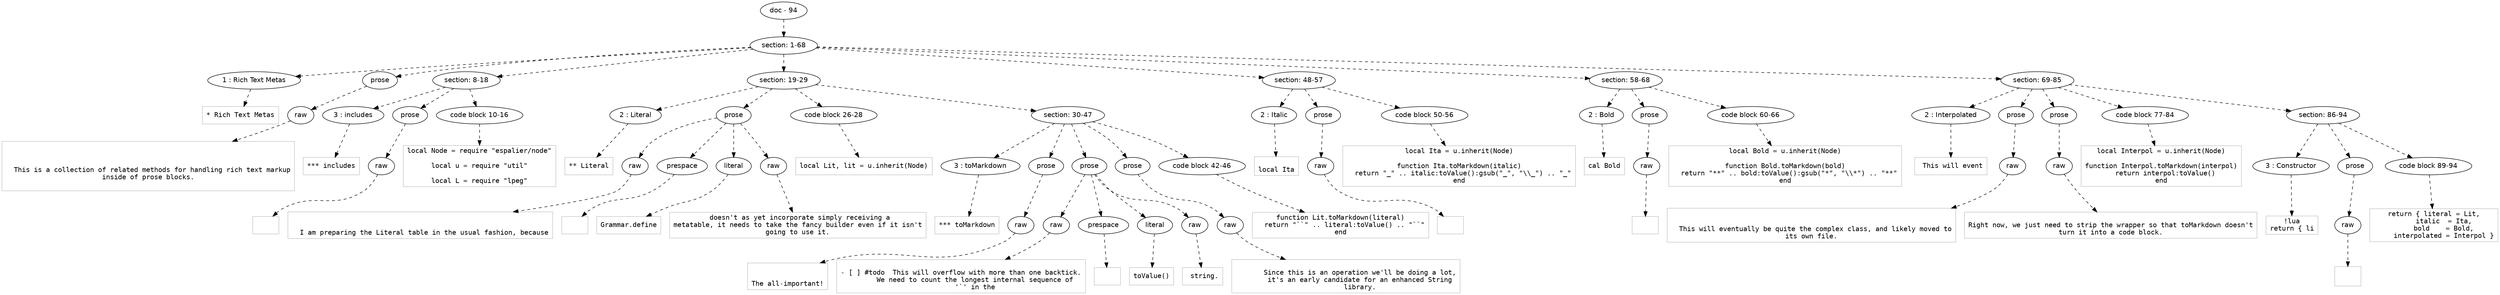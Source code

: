 digraph lpegNode {

node [fontname=Helvetica]
edge [style=dashed]

doc_0 [label="doc - 94"]


doc_0 -> { section_1}
{rank=same; section_1}

section_1 [label="section: 1-68"]


// END RANK doc_0

section_1 -> { header_2 prose_3 section_4 section_5 section_6 section_7 section_8}
{rank=same; header_2 prose_3 section_4 section_5 section_6 section_7 section_8}

header_2 [label="1 : Rich Text Metas"]

prose_3 [label="prose"]

section_4 [label="section: 8-18"]

section_5 [label="section: 19-29"]

section_6 [label="section: 48-57"]

section_7 [label="section: 58-68"]

section_8 [label="section: 69-85"]


// END RANK section_1

header_2 -> leaf_9
leaf_9  [color=Gray,shape=rectangle,fontname=Inconsolata,label="* Rich Text Metas"]
// END RANK header_2

prose_3 -> { raw_10}
{rank=same; raw_10}

raw_10 [label="raw"]


// END RANK prose_3

raw_10 -> leaf_11
leaf_11  [color=Gray,shape=rectangle,fontname=Inconsolata,label="


  This is a collection of related methods for handling rich text markup
inside of prose blocks.

"]
// END RANK raw_10

section_4 -> { header_12 prose_13 codeblock_14}
{rank=same; header_12 prose_13 codeblock_14}

header_12 [label="3 : includes"]

prose_13 [label="prose"]

codeblock_14 [label="code block 10-16"]


// END RANK section_4

header_12 -> leaf_15
leaf_15  [color=Gray,shape=rectangle,fontname=Inconsolata,label="*** includes"]
// END RANK header_12

prose_13 -> { raw_16}
{rank=same; raw_16}

raw_16 [label="raw"]


// END RANK prose_13

raw_16 -> leaf_17
leaf_17  [color=Gray,shape=rectangle,fontname=Inconsolata,label="
"]
// END RANK raw_16

codeblock_14 -> leaf_18
leaf_18  [color=Gray,shape=rectangle,fontname=Inconsolata,label="local Node = require \"espalier/node\"

local u = require \"util\"

local L = require \"lpeg\""]
// END RANK codeblock_14

section_5 -> { header_19 prose_20 codeblock_21 section_22}
{rank=same; header_19 prose_20 codeblock_21 section_22}

header_19 [label="2 : Literal"]

prose_20 [label="prose"]

codeblock_21 [label="code block 26-28"]

section_22 [label="section: 30-47"]


// END RANK section_5

header_19 -> leaf_23
leaf_23  [color=Gray,shape=rectangle,fontname=Inconsolata,label="** Literal"]
// END RANK header_19

prose_20 -> { raw_24 prespace_25 literal_26 raw_27}
{rank=same; raw_24 prespace_25 literal_26 raw_27}

raw_24 [label="raw"]

prespace_25 [label="prespace"]

literal_26 [label="literal"]

raw_27 [label="raw"]


// END RANK prose_20

raw_24 -> leaf_28
leaf_28  [color=Gray,shape=rectangle,fontname=Inconsolata,label="

  I am preparing the Literal table in the usual fashion, because"]
// END RANK raw_24

prespace_25 -> leaf_29
leaf_29  [color=Gray,shape=rectangle,fontname=Inconsolata,label=""]
// END RANK prespace_25

literal_26 -> leaf_30
leaf_30  [color=Gray,shape=rectangle,fontname=Inconsolata,label="Grammar.define"]
// END RANK literal_26

raw_27 -> leaf_31
leaf_31  [color=Gray,shape=rectangle,fontname=Inconsolata,label=" doesn't as yet incorporate simply receiving a
metatable, it needs to take the fancy builder even if it isn't
going to use it.
"]
// END RANK raw_27

codeblock_21 -> leaf_32
leaf_32  [color=Gray,shape=rectangle,fontname=Inconsolata,label="local Lit, lit = u.inherit(Node)"]
// END RANK codeblock_21

section_22 -> { header_33 prose_34 prose_35 prose_36 codeblock_37}
{rank=same; header_33 prose_34 prose_35 prose_36 codeblock_37}

header_33 [label="3 : toMarkdown"]

prose_34 [label="prose"]

prose_35 [label="prose"]

prose_36 [label="prose"]

codeblock_37 [label="code block 42-46"]


// END RANK section_22

header_33 -> leaf_38
leaf_38  [color=Gray,shape=rectangle,fontname=Inconsolata,label="*** toMarkdown"]
// END RANK header_33

prose_34 -> { raw_39}
{rank=same; raw_39}

raw_39 [label="raw"]


// END RANK prose_34

raw_39 -> leaf_40
leaf_40  [color=Gray,shape=rectangle,fontname=Inconsolata,label="

The all-important!
"]
// END RANK raw_39

prose_35 -> { raw_41 prespace_42 literal_43 raw_44}
{rank=same; raw_41 prespace_42 literal_43 raw_44}

raw_41 [label="raw"]

prespace_42 [label="prespace"]

literal_43 [label="literal"]

raw_44 [label="raw"]


// END RANK prose_35

raw_41 -> leaf_45
leaf_45  [color=Gray,shape=rectangle,fontname=Inconsolata,label="
- [ ] #todo  This will overflow with more than one backtick.
       We need to count the longest internal sequence of
       '`' in the"]
// END RANK raw_41

prespace_42 -> leaf_46
leaf_46  [color=Gray,shape=rectangle,fontname=Inconsolata,label=" "]
// END RANK prespace_42

literal_43 -> leaf_47
leaf_47  [color=Gray,shape=rectangle,fontname=Inconsolata,label="toValue()"]
// END RANK literal_43

raw_44 -> leaf_48
leaf_48  [color=Gray,shape=rectangle,fontname=Inconsolata,label=" string.
"]
// END RANK raw_44

prose_36 -> { raw_49}
{rank=same; raw_49}

raw_49 [label="raw"]


// END RANK prose_36

raw_49 -> leaf_50
leaf_50  [color=Gray,shape=rectangle,fontname=Inconsolata,label="
       Since this is an operation we'll be doing a lot,
       it's an early candidate for an enhanced String
       library.
"]
// END RANK raw_49

codeblock_37 -> leaf_51
leaf_51  [color=Gray,shape=rectangle,fontname=Inconsolata,label="function Lit.toMarkdown(literal)
  return \"``\" .. literal:toValue() .. \"``\"
end"]
// END RANK codeblock_37

section_6 -> { header_52 prose_53 codeblock_54}
{rank=same; header_52 prose_53 codeblock_54}

header_52 [label="2 : Italic"]

prose_53 [label="prose"]

codeblock_54 [label="code block 50-56"]


// END RANK section_6

header_52 -> leaf_55
leaf_55  [color=Gray,shape=rectangle,fontname=Inconsolata,label="
local Ita"]
// END RANK header_52

prose_53 -> { raw_56}
{rank=same; raw_56}

raw_56 [label="raw"]


// END RANK prose_53

raw_56 -> leaf_57
leaf_57  [color=Gray,shape=rectangle,fontname=Inconsolata,label="
"]
// END RANK raw_56

codeblock_54 -> leaf_58
leaf_58  [color=Gray,shape=rectangle,fontname=Inconsolata,label="local Ita = u.inherit(Node)

function Ita.toMarkdown(italic)
  return \"_\" .. italic:toValue():gsub(\"_\", \"\\\\_\") .. \"_\"
end"]
// END RANK codeblock_54

section_7 -> { header_59 prose_60 codeblock_61}
{rank=same; header_59 prose_60 codeblock_61}

header_59 [label="2 : Bold"]

prose_60 [label="prose"]

codeblock_61 [label="code block 60-66"]


// END RANK section_7

header_59 -> leaf_62
leaf_62  [color=Gray,shape=rectangle,fontname=Inconsolata,label="cal Bold"]
// END RANK header_59

prose_60 -> { raw_63}
{rank=same; raw_63}

raw_63 [label="raw"]


// END RANK prose_60

raw_63 -> leaf_64
leaf_64  [color=Gray,shape=rectangle,fontname=Inconsolata,label="
"]
// END RANK raw_63

codeblock_61 -> leaf_65
leaf_65  [color=Gray,shape=rectangle,fontname=Inconsolata,label="local Bold = u.inherit(Node)

function Bold.toMarkdown(bold)
  return \"**\" .. bold:toValue():gsub(\"*\", \"\\\\*\") .. \"**\"
end"]
// END RANK codeblock_61

section_8 -> { header_66 prose_67 prose_68 codeblock_69 section_70}
{rank=same; header_66 prose_67 prose_68 codeblock_69 section_70}

header_66 [label="2 : Interpolated"]

prose_67 [label="prose"]

prose_68 [label="prose"]

codeblock_69 [label="code block 77-84"]

section_70 [label="section: 86-94"]


// END RANK section_8

header_66 -> leaf_71
leaf_71  [color=Gray,shape=rectangle,fontname=Inconsolata,label=" This will event"]
// END RANK header_66

prose_67 -> { raw_72}
{rank=same; raw_72}

raw_72 [label="raw"]


// END RANK prose_67

raw_72 -> leaf_73
leaf_73  [color=Gray,shape=rectangle,fontname=Inconsolata,label="

  This will eventually be quite the complex class, and likely moved to
its own file.
"]
// END RANK raw_72

prose_68 -> { raw_74}
{rank=same; raw_74}

raw_74 [label="raw"]


// END RANK prose_68

raw_74 -> leaf_75
leaf_75  [color=Gray,shape=rectangle,fontname=Inconsolata,label="
Right now, we just need to strip the wrapper so that toMarkdown doesn't
turn it into a code block.
"]
// END RANK raw_74

codeblock_69 -> leaf_76
leaf_76  [color=Gray,shape=rectangle,fontname=Inconsolata,label="local Interpol = u.inherit(Node)

function Interpol.toMarkdown(interpol)
  return interpol:toValue()
end
"]
// END RANK codeblock_69

section_70 -> { header_77 prose_78 codeblock_79}
{rank=same; header_77 prose_78 codeblock_79}

header_77 [label="3 : Constructor"]

prose_78 [label="prose"]

codeblock_79 [label="code block 89-94"]


// END RANK section_70

header_77 -> leaf_80
leaf_80  [color=Gray,shape=rectangle,fontname=Inconsolata,label="!lua
return { li"]
// END RANK header_77

prose_78 -> { raw_81}
{rank=same; raw_81}

raw_81 [label="raw"]


// END RANK prose_78

raw_81 -> leaf_82
leaf_82  [color=Gray,shape=rectangle,fontname=Inconsolata,label="

"]
// END RANK raw_81

codeblock_79 -> leaf_83
leaf_83  [color=Gray,shape=rectangle,fontname=Inconsolata,label="return { literal = Lit,
     italic  = Ita,
     bold    = Bold,
     interpolated = Interpol }"]
// END RANK codeblock_79


}
